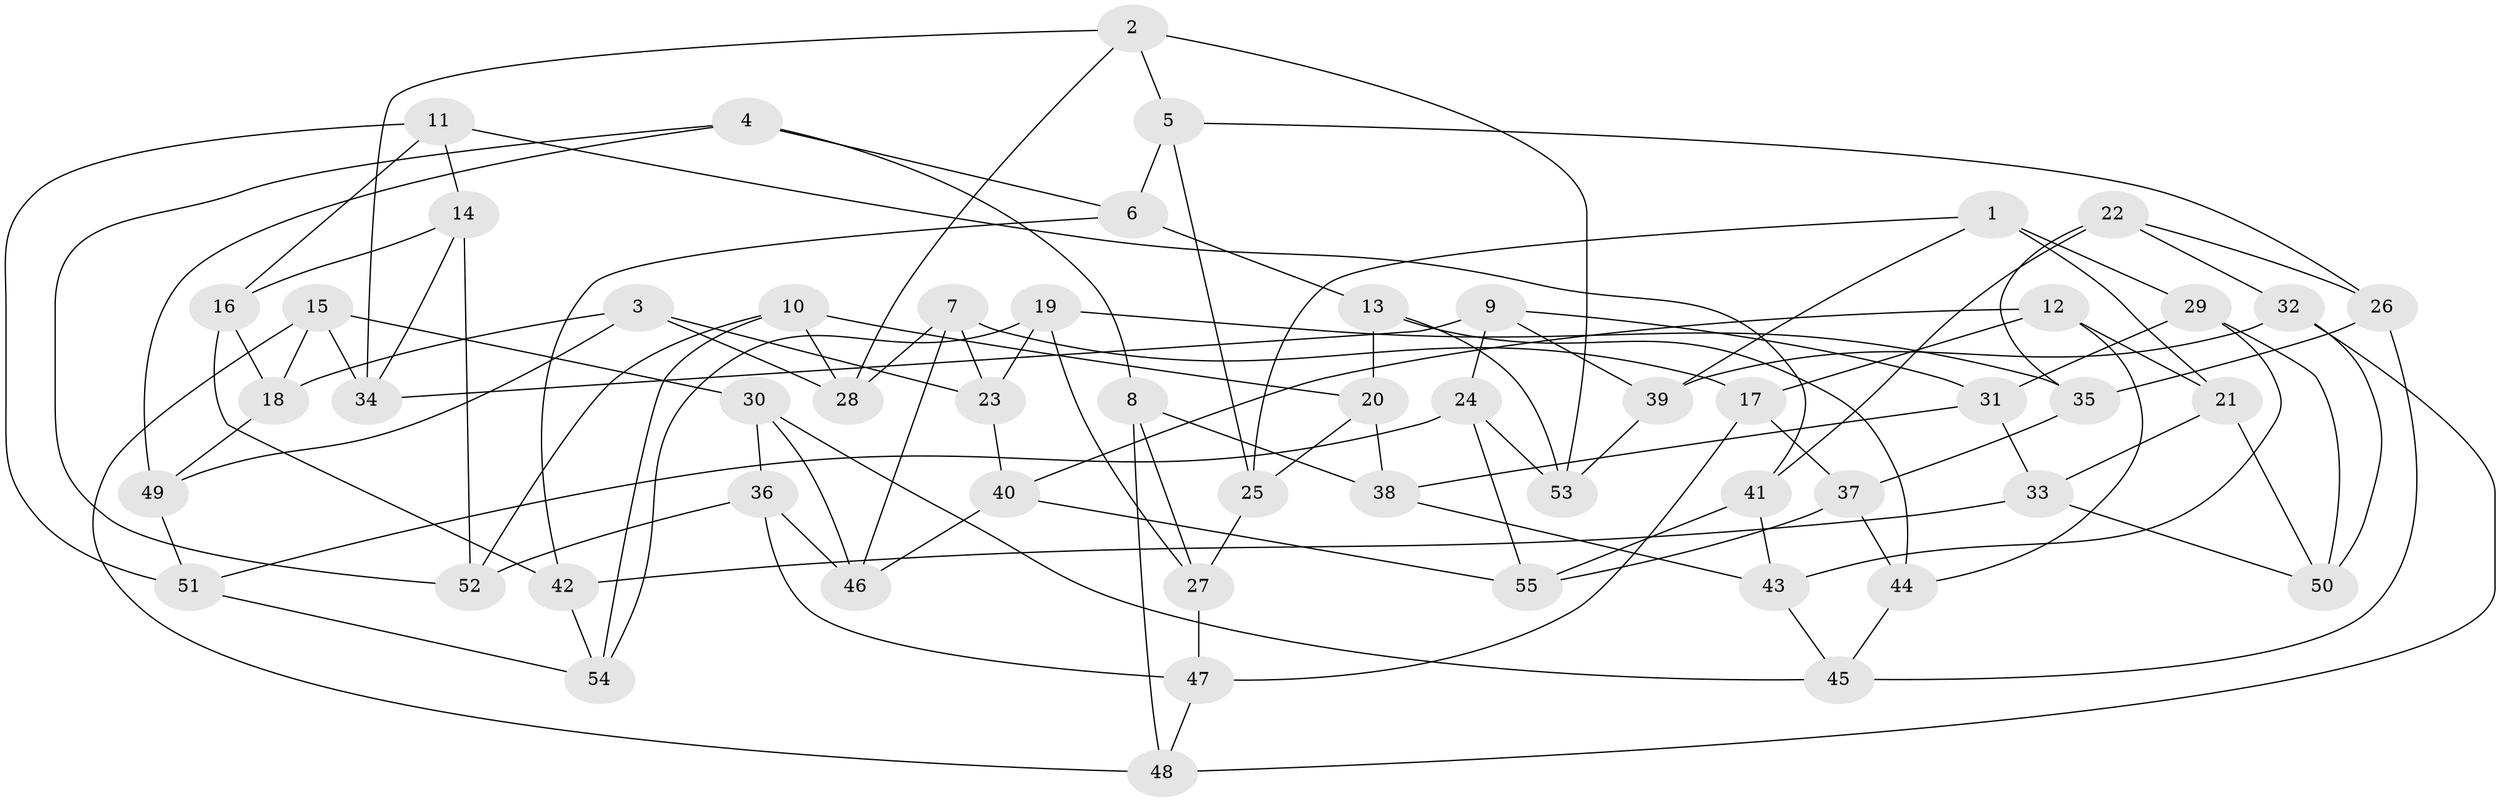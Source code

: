 // Generated by graph-tools (version 1.1) at 2025/11/02/27/25 16:11:48]
// undirected, 55 vertices, 110 edges
graph export_dot {
graph [start="1"]
  node [color=gray90,style=filled];
  1;
  2;
  3;
  4;
  5;
  6;
  7;
  8;
  9;
  10;
  11;
  12;
  13;
  14;
  15;
  16;
  17;
  18;
  19;
  20;
  21;
  22;
  23;
  24;
  25;
  26;
  27;
  28;
  29;
  30;
  31;
  32;
  33;
  34;
  35;
  36;
  37;
  38;
  39;
  40;
  41;
  42;
  43;
  44;
  45;
  46;
  47;
  48;
  49;
  50;
  51;
  52;
  53;
  54;
  55;
  1 -- 29;
  1 -- 39;
  1 -- 21;
  1 -- 25;
  2 -- 5;
  2 -- 53;
  2 -- 34;
  2 -- 28;
  3 -- 23;
  3 -- 28;
  3 -- 18;
  3 -- 49;
  4 -- 8;
  4 -- 6;
  4 -- 52;
  4 -- 49;
  5 -- 6;
  5 -- 25;
  5 -- 26;
  6 -- 13;
  6 -- 42;
  7 -- 46;
  7 -- 23;
  7 -- 28;
  7 -- 17;
  8 -- 48;
  8 -- 38;
  8 -- 27;
  9 -- 31;
  9 -- 34;
  9 -- 39;
  9 -- 24;
  10 -- 20;
  10 -- 28;
  10 -- 54;
  10 -- 52;
  11 -- 51;
  11 -- 14;
  11 -- 16;
  11 -- 41;
  12 -- 21;
  12 -- 40;
  12 -- 44;
  12 -- 17;
  13 -- 53;
  13 -- 20;
  13 -- 44;
  14 -- 16;
  14 -- 34;
  14 -- 52;
  15 -- 48;
  15 -- 34;
  15 -- 30;
  15 -- 18;
  16 -- 18;
  16 -- 42;
  17 -- 47;
  17 -- 37;
  18 -- 49;
  19 -- 23;
  19 -- 35;
  19 -- 27;
  19 -- 54;
  20 -- 25;
  20 -- 38;
  21 -- 50;
  21 -- 33;
  22 -- 26;
  22 -- 32;
  22 -- 41;
  22 -- 35;
  23 -- 40;
  24 -- 55;
  24 -- 51;
  24 -- 53;
  25 -- 27;
  26 -- 35;
  26 -- 45;
  27 -- 47;
  29 -- 43;
  29 -- 50;
  29 -- 31;
  30 -- 45;
  30 -- 36;
  30 -- 46;
  31 -- 33;
  31 -- 38;
  32 -- 39;
  32 -- 50;
  32 -- 48;
  33 -- 42;
  33 -- 50;
  35 -- 37;
  36 -- 47;
  36 -- 52;
  36 -- 46;
  37 -- 55;
  37 -- 44;
  38 -- 43;
  39 -- 53;
  40 -- 46;
  40 -- 55;
  41 -- 43;
  41 -- 55;
  42 -- 54;
  43 -- 45;
  44 -- 45;
  47 -- 48;
  49 -- 51;
  51 -- 54;
}
